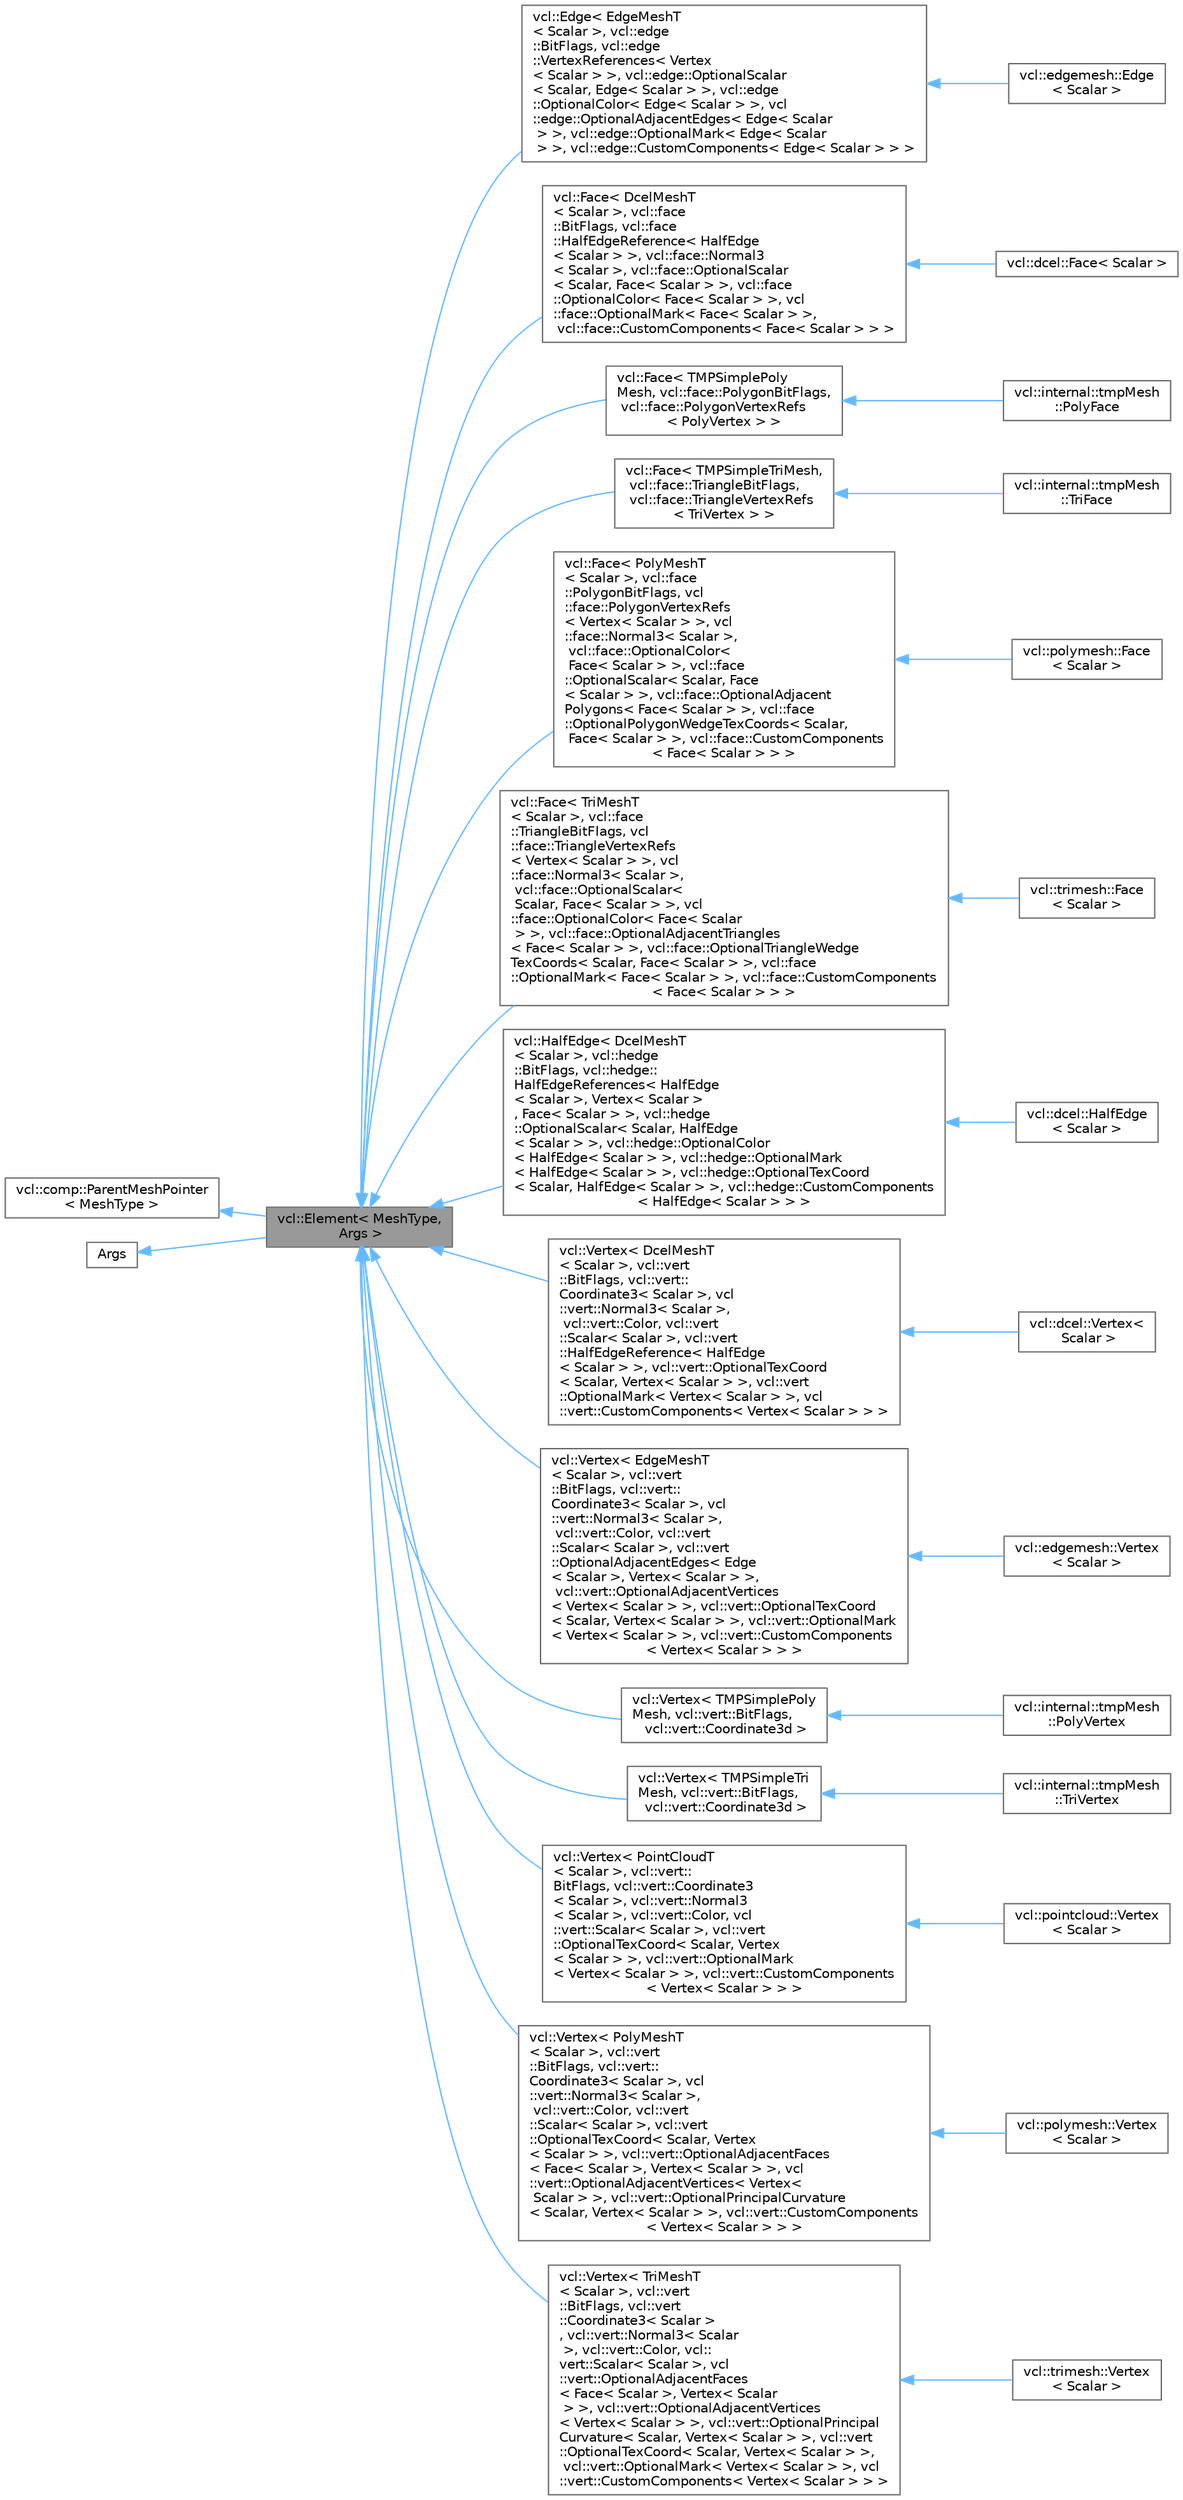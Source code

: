 digraph "vcl::Element&lt; MeshType, Args &gt;"
{
 // LATEX_PDF_SIZE
  bgcolor="transparent";
  edge [fontname=Helvetica,fontsize=10,labelfontname=Helvetica,labelfontsize=10];
  node [fontname=Helvetica,fontsize=10,shape=box,height=0.2,width=0.4];
  rankdir="LR";
  Node1 [label="vcl::Element\< MeshType,\l Args \>",height=0.2,width=0.4,color="gray40", fillcolor="grey60", style="filled", fontcolor="black",tooltip=" "];
  Node2 -> Node1 [dir="back",color="steelblue1",style="solid"];
  Node2 [label="vcl::comp::ParentMeshPointer\l\< MeshType \>",height=0.2,width=0.4,color="gray40", fillcolor="white", style="filled",URL="$classvcl_1_1comp_1_1ParentMeshPointer.html",tooltip=" "];
  Node3 -> Node1 [dir="back",color="steelblue1",style="solid"];
  Node3 [label="Args",height=0.2,width=0.4,color="gray40", fillcolor="white", style="filled",tooltip=" "];
  Node1 -> Node4 [dir="back",color="steelblue1",style="solid"];
  Node4 [label="vcl::Edge\< EdgeMeshT\l\< Scalar \>, vcl::edge\l::BitFlags, vcl::edge\l::VertexReferences\< Vertex\l\< Scalar \> \>, vcl::edge::OptionalScalar\l\< Scalar, Edge\< Scalar \> \>, vcl::edge\l::OptionalColor\< Edge\< Scalar \> \>, vcl\l::edge::OptionalAdjacentEdges\< Edge\< Scalar\l \> \>, vcl::edge::OptionalMark\< Edge\< Scalar\l \> \>, vcl::edge::CustomComponents\< Edge\< Scalar \> \> \>",height=0.2,width=0.4,color="gray40", fillcolor="white", style="filled",URL="$classvcl_1_1Edge.html",tooltip=" "];
  Node4 -> Node5 [dir="back",color="steelblue1",style="solid"];
  Node5 [label="vcl::edgemesh::Edge\l\< Scalar \>",height=0.2,width=0.4,color="gray40", fillcolor="white", style="filled",URL="$classvcl_1_1edgemesh_1_1Edge.html",tooltip=" "];
  Node1 -> Node6 [dir="back",color="steelblue1",style="solid"];
  Node6 [label="vcl::Face\< DcelMeshT\l\< Scalar \>, vcl::face\l::BitFlags, vcl::face\l::HalfEdgeReference\< HalfEdge\l\< Scalar \> \>, vcl::face::Normal3\l\< Scalar \>, vcl::face::OptionalScalar\l\< Scalar, Face\< Scalar \> \>, vcl::face\l::OptionalColor\< Face\< Scalar \> \>, vcl\l::face::OptionalMark\< Face\< Scalar \> \>,\l vcl::face::CustomComponents\< Face\< Scalar \> \> \>",height=0.2,width=0.4,color="gray40", fillcolor="white", style="filled",URL="$classvcl_1_1Face.html",tooltip=" "];
  Node6 -> Node7 [dir="back",color="steelblue1",style="solid"];
  Node7 [label="vcl::dcel::Face\< Scalar \>",height=0.2,width=0.4,color="gray40", fillcolor="white", style="filled",URL="$classvcl_1_1dcel_1_1Face.html",tooltip=" "];
  Node1 -> Node8 [dir="back",color="steelblue1",style="solid"];
  Node8 [label="vcl::Face\< TMPSimplePoly\lMesh, vcl::face::PolygonBitFlags,\l vcl::face::PolygonVertexRefs\l\< PolyVertex \> \>",height=0.2,width=0.4,color="gray40", fillcolor="white", style="filled",URL="$classvcl_1_1Face.html",tooltip=" "];
  Node8 -> Node9 [dir="back",color="steelblue1",style="solid"];
  Node9 [label="vcl::internal::tmpMesh\l::PolyFace",height=0.2,width=0.4,color="gray40", fillcolor="white", style="filled",tooltip=" "];
  Node1 -> Node10 [dir="back",color="steelblue1",style="solid"];
  Node10 [label="vcl::Face\< TMPSimpleTriMesh,\l vcl::face::TriangleBitFlags,\l vcl::face::TriangleVertexRefs\l\< TriVertex \> \>",height=0.2,width=0.4,color="gray40", fillcolor="white", style="filled",URL="$classvcl_1_1Face.html",tooltip=" "];
  Node10 -> Node11 [dir="back",color="steelblue1",style="solid"];
  Node11 [label="vcl::internal::tmpMesh\l::TriFace",height=0.2,width=0.4,color="gray40", fillcolor="white", style="filled",tooltip=" "];
  Node1 -> Node12 [dir="back",color="steelblue1",style="solid"];
  Node12 [label="vcl::Face\< PolyMeshT\l\< Scalar \>, vcl::face\l::PolygonBitFlags, vcl\l::face::PolygonVertexRefs\l\< Vertex\< Scalar \> \>, vcl\l::face::Normal3\< Scalar \>,\l vcl::face::OptionalColor\<\l Face\< Scalar \> \>, vcl::face\l::OptionalScalar\< Scalar, Face\l\< Scalar \> \>, vcl::face::OptionalAdjacent\lPolygons\< Face\< Scalar \> \>, vcl::face\l::OptionalPolygonWedgeTexCoords\< Scalar,\l Face\< Scalar \> \>, vcl::face::CustomComponents\l\< Face\< Scalar \> \> \>",height=0.2,width=0.4,color="gray40", fillcolor="white", style="filled",URL="$classvcl_1_1Face.html",tooltip=" "];
  Node12 -> Node13 [dir="back",color="steelblue1",style="solid"];
  Node13 [label="vcl::polymesh::Face\l\< Scalar \>",height=0.2,width=0.4,color="gray40", fillcolor="white", style="filled",URL="$classvcl_1_1polymesh_1_1Face.html",tooltip=" "];
  Node1 -> Node14 [dir="back",color="steelblue1",style="solid"];
  Node14 [label="vcl::Face\< TriMeshT\l\< Scalar \>, vcl::face\l::TriangleBitFlags, vcl\l::face::TriangleVertexRefs\l\< Vertex\< Scalar \> \>, vcl\l::face::Normal3\< Scalar \>,\l vcl::face::OptionalScalar\<\l Scalar, Face\< Scalar \> \>, vcl\l::face::OptionalColor\< Face\< Scalar\l \> \>, vcl::face::OptionalAdjacentTriangles\l\< Face\< Scalar \> \>, vcl::face::OptionalTriangleWedge\lTexCoords\< Scalar, Face\< Scalar \> \>, vcl::face\l::OptionalMark\< Face\< Scalar \> \>, vcl::face::CustomComponents\l\< Face\< Scalar \> \> \>",height=0.2,width=0.4,color="gray40", fillcolor="white", style="filled",URL="$classvcl_1_1Face.html",tooltip=" "];
  Node14 -> Node15 [dir="back",color="steelblue1",style="solid"];
  Node15 [label="vcl::trimesh::Face\l\< Scalar \>",height=0.2,width=0.4,color="gray40", fillcolor="white", style="filled",URL="$classvcl_1_1trimesh_1_1Face.html",tooltip=" "];
  Node1 -> Node16 [dir="back",color="steelblue1",style="solid"];
  Node16 [label="vcl::HalfEdge\< DcelMeshT\l\< Scalar \>, vcl::hedge\l::BitFlags, vcl::hedge::\lHalfEdgeReferences\< HalfEdge\l\< Scalar \>, Vertex\< Scalar \>\l, Face\< Scalar \> \>, vcl::hedge\l::OptionalScalar\< Scalar, HalfEdge\l\< Scalar \> \>, vcl::hedge::OptionalColor\l\< HalfEdge\< Scalar \> \>, vcl::hedge::OptionalMark\l\< HalfEdge\< Scalar \> \>, vcl::hedge::OptionalTexCoord\l\< Scalar, HalfEdge\< Scalar \> \>, vcl::hedge::CustomComponents\l\< HalfEdge\< Scalar \> \> \>",height=0.2,width=0.4,color="gray40", fillcolor="white", style="filled",URL="$classvcl_1_1HalfEdge.html",tooltip=" "];
  Node16 -> Node17 [dir="back",color="steelblue1",style="solid"];
  Node17 [label="vcl::dcel::HalfEdge\l\< Scalar \>",height=0.2,width=0.4,color="gray40", fillcolor="white", style="filled",URL="$classvcl_1_1dcel_1_1HalfEdge.html",tooltip=" "];
  Node1 -> Node18 [dir="back",color="steelblue1",style="solid"];
  Node18 [label="vcl::Vertex\< DcelMeshT\l\< Scalar \>, vcl::vert\l::BitFlags, vcl::vert::\lCoordinate3\< Scalar \>, vcl\l::vert::Normal3\< Scalar \>,\l vcl::vert::Color, vcl::vert\l::Scalar\< Scalar \>, vcl::vert\l::HalfEdgeReference\< HalfEdge\l\< Scalar \> \>, vcl::vert::OptionalTexCoord\l\< Scalar, Vertex\< Scalar \> \>, vcl::vert\l::OptionalMark\< Vertex\< Scalar \> \>, vcl\l::vert::CustomComponents\< Vertex\< Scalar \> \> \>",height=0.2,width=0.4,color="gray40", fillcolor="white", style="filled",URL="$classvcl_1_1Vertex.html",tooltip=" "];
  Node18 -> Node19 [dir="back",color="steelblue1",style="solid"];
  Node19 [label="vcl::dcel::Vertex\<\l Scalar \>",height=0.2,width=0.4,color="gray40", fillcolor="white", style="filled",URL="$classvcl_1_1dcel_1_1Vertex.html",tooltip=" "];
  Node1 -> Node20 [dir="back",color="steelblue1",style="solid"];
  Node20 [label="vcl::Vertex\< EdgeMeshT\l\< Scalar \>, vcl::vert\l::BitFlags, vcl::vert::\lCoordinate3\< Scalar \>, vcl\l::vert::Normal3\< Scalar \>,\l vcl::vert::Color, vcl::vert\l::Scalar\< Scalar \>, vcl::vert\l::OptionalAdjacentEdges\< Edge\l\< Scalar \>, Vertex\< Scalar \> \>,\l vcl::vert::OptionalAdjacentVertices\l\< Vertex\< Scalar \> \>, vcl::vert::OptionalTexCoord\l\< Scalar, Vertex\< Scalar \> \>, vcl::vert::OptionalMark\l\< Vertex\< Scalar \> \>, vcl::vert::CustomComponents\l\< Vertex\< Scalar \> \> \>",height=0.2,width=0.4,color="gray40", fillcolor="white", style="filled",URL="$classvcl_1_1Vertex.html",tooltip=" "];
  Node20 -> Node21 [dir="back",color="steelblue1",style="solid"];
  Node21 [label="vcl::edgemesh::Vertex\l\< Scalar \>",height=0.2,width=0.4,color="gray40", fillcolor="white", style="filled",URL="$classvcl_1_1edgemesh_1_1Vertex.html",tooltip=" "];
  Node1 -> Node22 [dir="back",color="steelblue1",style="solid"];
  Node22 [label="vcl::Vertex\< TMPSimplePoly\lMesh, vcl::vert::BitFlags,\l vcl::vert::Coordinate3d \>",height=0.2,width=0.4,color="gray40", fillcolor="white", style="filled",URL="$classvcl_1_1Vertex.html",tooltip=" "];
  Node22 -> Node23 [dir="back",color="steelblue1",style="solid"];
  Node23 [label="vcl::internal::tmpMesh\l::PolyVertex",height=0.2,width=0.4,color="gray40", fillcolor="white", style="filled",tooltip=" "];
  Node1 -> Node24 [dir="back",color="steelblue1",style="solid"];
  Node24 [label="vcl::Vertex\< TMPSimpleTri\lMesh, vcl::vert::BitFlags,\l vcl::vert::Coordinate3d \>",height=0.2,width=0.4,color="gray40", fillcolor="white", style="filled",URL="$classvcl_1_1Vertex.html",tooltip=" "];
  Node24 -> Node25 [dir="back",color="steelblue1",style="solid"];
  Node25 [label="vcl::internal::tmpMesh\l::TriVertex",height=0.2,width=0.4,color="gray40", fillcolor="white", style="filled",tooltip=" "];
  Node1 -> Node26 [dir="back",color="steelblue1",style="solid"];
  Node26 [label="vcl::Vertex\< PointCloudT\l\< Scalar \>, vcl::vert::\lBitFlags, vcl::vert::Coordinate3\l\< Scalar \>, vcl::vert::Normal3\l\< Scalar \>, vcl::vert::Color, vcl\l::vert::Scalar\< Scalar \>, vcl::vert\l::OptionalTexCoord\< Scalar, Vertex\l\< Scalar \> \>, vcl::vert::OptionalMark\l\< Vertex\< Scalar \> \>, vcl::vert::CustomComponents\l\< Vertex\< Scalar \> \> \>",height=0.2,width=0.4,color="gray40", fillcolor="white", style="filled",URL="$classvcl_1_1Vertex.html",tooltip=" "];
  Node26 -> Node27 [dir="back",color="steelblue1",style="solid"];
  Node27 [label="vcl::pointcloud::Vertex\l\< Scalar \>",height=0.2,width=0.4,color="gray40", fillcolor="white", style="filled",URL="$classvcl_1_1pointcloud_1_1Vertex.html",tooltip=" "];
  Node1 -> Node28 [dir="back",color="steelblue1",style="solid"];
  Node28 [label="vcl::Vertex\< PolyMeshT\l\< Scalar \>, vcl::vert\l::BitFlags, vcl::vert::\lCoordinate3\< Scalar \>, vcl\l::vert::Normal3\< Scalar \>,\l vcl::vert::Color, vcl::vert\l::Scalar\< Scalar \>, vcl::vert\l::OptionalTexCoord\< Scalar, Vertex\l\< Scalar \> \>, vcl::vert::OptionalAdjacentFaces\l\< Face\< Scalar \>, Vertex\< Scalar \> \>, vcl\l::vert::OptionalAdjacentVertices\< Vertex\<\l Scalar \> \>, vcl::vert::OptionalPrincipalCurvature\l\< Scalar, Vertex\< Scalar \> \>, vcl::vert::CustomComponents\l\< Vertex\< Scalar \> \> \>",height=0.2,width=0.4,color="gray40", fillcolor="white", style="filled",URL="$classvcl_1_1Vertex.html",tooltip=" "];
  Node28 -> Node29 [dir="back",color="steelblue1",style="solid"];
  Node29 [label="vcl::polymesh::Vertex\l\< Scalar \>",height=0.2,width=0.4,color="gray40", fillcolor="white", style="filled",URL="$classvcl_1_1polymesh_1_1Vertex.html",tooltip=" "];
  Node1 -> Node30 [dir="back",color="steelblue1",style="solid"];
  Node30 [label="vcl::Vertex\< TriMeshT\l\< Scalar \>, vcl::vert\l::BitFlags, vcl::vert\l::Coordinate3\< Scalar \>\l, vcl::vert::Normal3\< Scalar\l \>, vcl::vert::Color, vcl::\lvert::Scalar\< Scalar \>, vcl\l::vert::OptionalAdjacentFaces\l\< Face\< Scalar \>, Vertex\< Scalar\l \> \>, vcl::vert::OptionalAdjacentVertices\l\< Vertex\< Scalar \> \>, vcl::vert::OptionalPrincipal\lCurvature\< Scalar, Vertex\< Scalar \> \>, vcl::vert\l::OptionalTexCoord\< Scalar, Vertex\< Scalar \> \>,\l vcl::vert::OptionalMark\< Vertex\< Scalar \> \>, vcl\l::vert::CustomComponents\< Vertex\< Scalar \> \> \>",height=0.2,width=0.4,color="gray40", fillcolor="white", style="filled",URL="$classvcl_1_1Vertex.html",tooltip=" "];
  Node30 -> Node31 [dir="back",color="steelblue1",style="solid"];
  Node31 [label="vcl::trimesh::Vertex\l\< Scalar \>",height=0.2,width=0.4,color="gray40", fillcolor="white", style="filled",URL="$classvcl_1_1trimesh_1_1Vertex.html",tooltip=" "];
}
